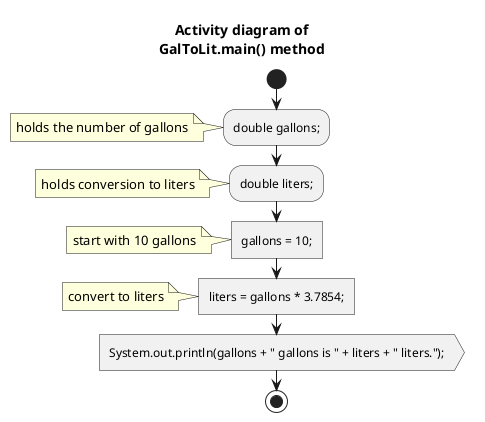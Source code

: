 @startuml
title Activity diagram of\nGalToLit.main() method

start
:double gallons;;
note : holds the number of gallons
:double liters;;
note : holds conversion to liters

:gallons = 10;; <<task>>
note : start with 10 gallons

:liters = gallons * 3.7854;; <<task>>
note : convert to liters

:System.out.println(gallons + " gallons is " + liters + " liters.");; <<output>>
stop
@enduml